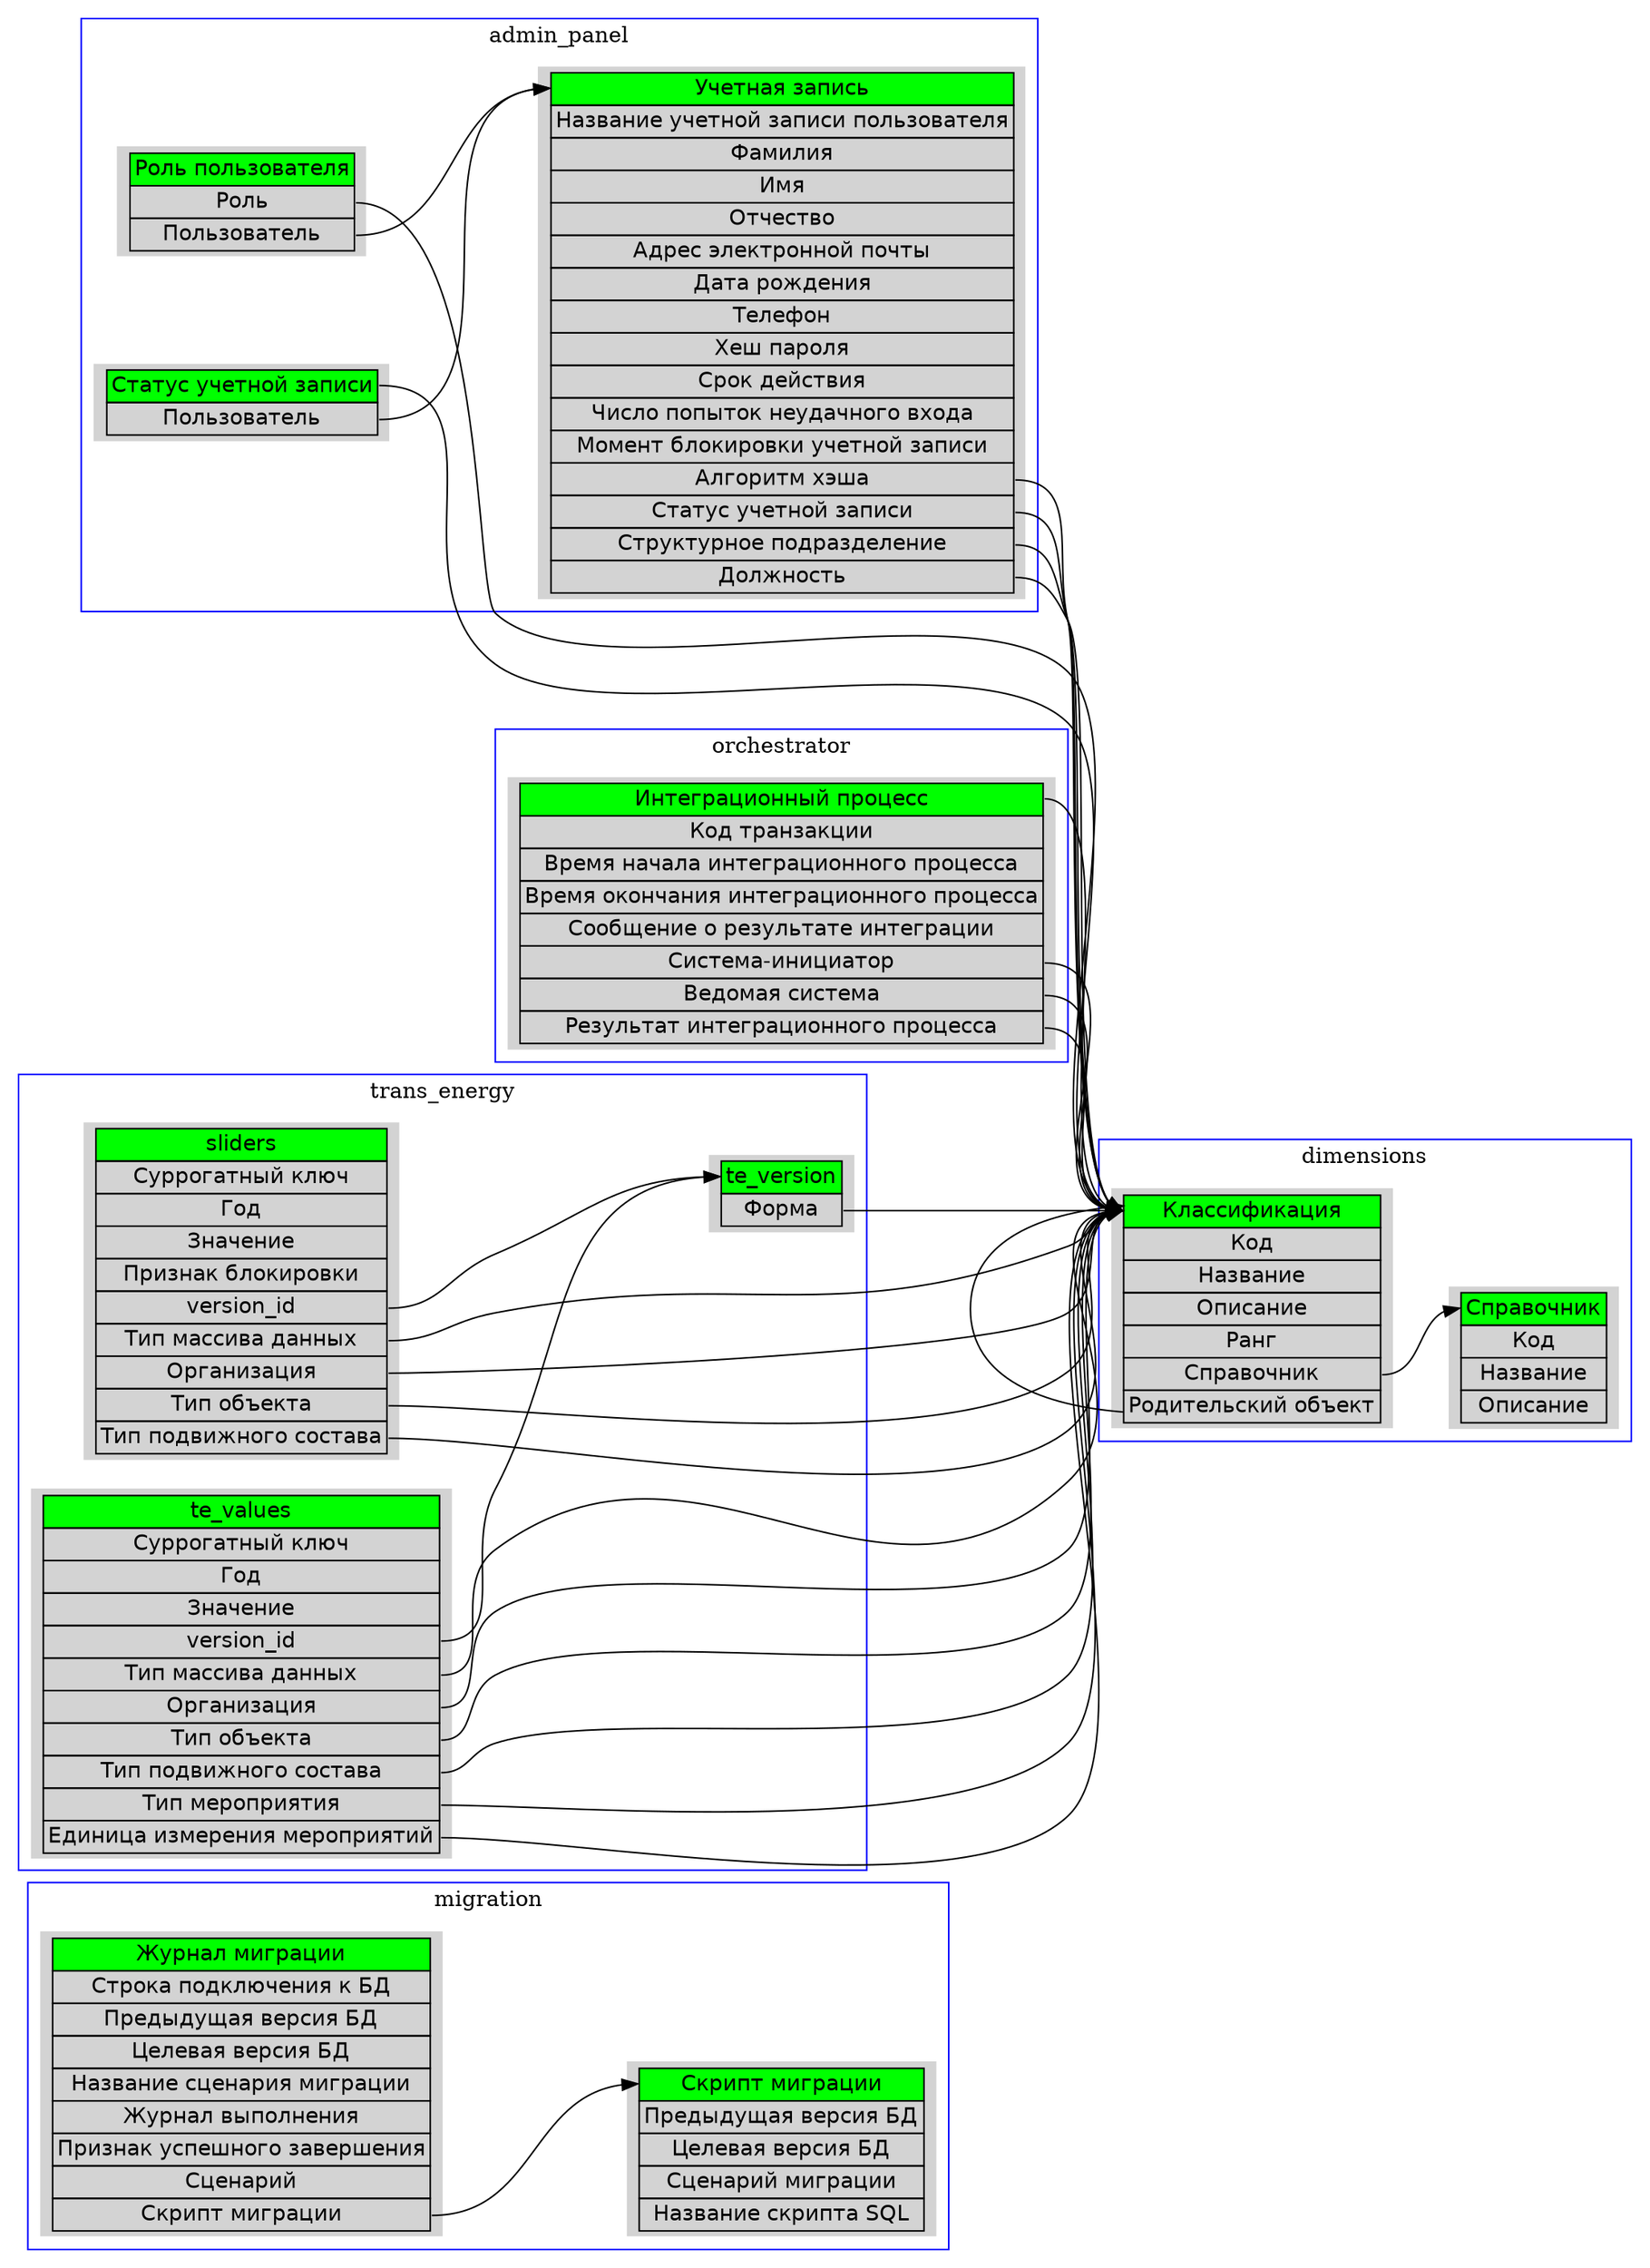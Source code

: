 digraph logic_model {
	graph [layout=dot rankdir=LR ratio=auto]
	node [fontname=Helvetica]
	subgraph cluster_0 {
		node [shape=plaintext style=filled]
		color=blue
		label=migration
	}
	subgraph cluster_0 {
		node [shape=plaintext style=filled]
		color=blue
		label=migration
		"Журнал миграции" [label=<<TABLE BORDER="0" CELLBORDER="1" CELLSPACING="0"><TR><TD bgcolor="green" PORT="0">Журнал миграции</TD></TR><TR><TD PORT="1">Строка подключения к БД</TD></TR><TR><TD PORT="2">Предыдущая версия БД</TD></TR><TR><TD PORT="3">Целевая версия БД</TD></TR><TR><TD PORT="4">Название сценария миграции</TD></TR><TR><TD PORT="5">Журнал выполнения</TD></TR><TR><TD PORT="6">Признак успешного завершения</TD></TR><TR><TD PORT="7">Сценарий</TD></TR><TR><TD PORT="8">Скрипт миграции</TD></TR></TABLE>>]
		"Скрипт миграции" [label=<<TABLE BORDER="0" CELLBORDER="1" CELLSPACING="0"><TR><TD bgcolor="green" PORT="0">Скрипт миграции</TD></TR><TR><TD PORT="1">Предыдущая версия БД</TD></TR><TR><TD PORT="2">Целевая версия БД</TD></TR><TR><TD PORT="3">Сценарий миграции</TD></TR><TR><TD PORT="4">Название скрипта SQL</TD></TR></TABLE>>]
		"Журнал миграции":8 -> "Скрипт миграции":0
	}
	subgraph cluster_1 {
		node [shape=plaintext style=filled]
		color=blue
		label=dimensions
	}
	subgraph cluster_1 {
		node [shape=plaintext style=filled]
		color=blue
		label=dimensions
		"Классификация" [label=<<TABLE BORDER="0" CELLBORDER="1" CELLSPACING="0"><TR><TD bgcolor="green" PORT="0">Классификация</TD></TR><TR><TD PORT="1">Код</TD></TR><TR><TD PORT="2">Название</TD></TR><TR><TD PORT="3">Описание</TD></TR><TR><TD PORT="4">Ранг</TD></TR><TR><TD PORT="5">Справочник</TD></TR><TR><TD PORT="6">Родительский объект</TD></TR></TABLE>>]
		"Справочник" [label=<<TABLE BORDER="0" CELLBORDER="1" CELLSPACING="0"><TR><TD bgcolor="green" PORT="0">Справочник</TD></TR><TR><TD PORT="1">Код</TD></TR><TR><TD PORT="2">Название</TD></TR><TR><TD PORT="3">Описание</TD></TR></TABLE>>]
		"Классификация":5 -> "Справочник":0
		"Классификация":6 -> "Классификация":0
	}
	subgraph cluster_2 {
		node [shape=plaintext style=filled]
		color=blue
		label=admin_panel
	}
	subgraph cluster_2 {
		node [shape=plaintext style=filled]
		color=blue
		label=admin_panel
		"Учетная запись" [label=<<TABLE BORDER="0" CELLBORDER="1" CELLSPACING="0"><TR><TD bgcolor="green" PORT="0">Учетная запись</TD></TR><TR><TD PORT="1">Название учетной записи пользователя</TD></TR><TR><TD PORT="2">Фамилия</TD></TR><TR><TD PORT="3">Имя</TD></TR><TR><TD PORT="4">Отчество</TD></TR><TR><TD PORT="5">Адрес электронной почты</TD></TR><TR><TD PORT="6">Дата рождения</TD></TR><TR><TD PORT="7">Телефон</TD></TR><TR><TD PORT="8">Хеш пароля</TD></TR><TR><TD PORT="9">Срок действия</TD></TR><TR><TD PORT="10">Число попыток неудачного входа</TD></TR><TR><TD PORT="11">Момент блокировки учетной записи</TD></TR><TR><TD PORT="12">Алгоритм хэша</TD></TR><TR><TD PORT="13">Статус учетной записи</TD></TR><TR><TD PORT="14">Структурное подразделение</TD></TR><TR><TD PORT="15">Должность</TD></TR></TABLE>>]
		"Роль пользователя" [label=<<TABLE BORDER="0" CELLBORDER="1" CELLSPACING="0"><TR><TD bgcolor="green" PORT="0">Роль пользователя</TD></TR><TR><TD PORT="1">Роль</TD></TR><TR><TD PORT="2">Пользователь</TD></TR></TABLE>>]
		"Статус учетной записи" [label=<<TABLE BORDER="0" CELLBORDER="1" CELLSPACING="0"><TR><TD bgcolor="green" PORT="0">Статус учетной записи</TD></TR><TR><TD PORT="1">Пользователь</TD></TR></TABLE>>]
		"Учетная запись":12 -> "Классификация":0
		"Учетная запись":13 -> "Классификация":0
		"Учетная запись":14 -> "Классификация":0
		"Учетная запись":15 -> "Классификация":0
		"Роль пользователя":1 -> "Классификация":0
		"Роль пользователя":2 -> "Учетная запись":0
		"Статус учетной записи":0 -> "Классификация":0
		"Статус учетной записи":1 -> "Учетная запись":0
	}
	subgraph cluster_3 {
		node [shape=plaintext style=filled]
		color=blue
		label=orchestrator
	}
	subgraph cluster_3 {
		node [shape=plaintext style=filled]
		color=blue
		label=orchestrator
		"Интеграционный процесс" [label=<<TABLE BORDER="0" CELLBORDER="1" CELLSPACING="0"><TR><TD bgcolor="green" PORT="0">Интеграционный процесс</TD></TR><TR><TD PORT="1">Код транзакции</TD></TR><TR><TD PORT="2">Время начала интеграционного процесса</TD></TR><TR><TD PORT="3">Время окончания интеграционного процесса</TD></TR><TR><TD PORT="4">Сообщение о результате интеграции</TD></TR><TR><TD PORT="5">Система-инициатор</TD></TR><TR><TD PORT="6">Ведомая система</TD></TR><TR><TD PORT="7">Результат интеграционного процесса</TD></TR></TABLE>>]
		"Интеграционный процесс":5 -> "Классификация":0
		"Интеграционный процесс":6 -> "Классификация":0
		"Интеграционный процесс":0 -> "Классификация":0
		"Интеграционный процесс":7 -> "Классификация":0
	}
	subgraph cluster_4 {
		node [shape=plaintext style=filled]
		color=blue
		label=trans_energy
	}
	subgraph cluster_4 {
		node [shape=plaintext style=filled]
		color=blue
		label=trans_energy
		te_version [label=<<TABLE BORDER="0" CELLBORDER="1" CELLSPACING="0"><TR><TD bgcolor="green" PORT="0">te_version</TD></TR><TR><TD PORT="1">Форма</TD></TR></TABLE>>]
		te_values [label=<<TABLE BORDER="0" CELLBORDER="1" CELLSPACING="0"><TR><TD bgcolor="green" PORT="0">te_values</TD></TR><TR><TD PORT="1">Суррогатный ключ</TD></TR><TR><TD PORT="2">Год</TD></TR><TR><TD PORT="3">Значение</TD></TR><TR><TD PORT="4">version_id</TD></TR><TR><TD PORT="5">Тип массива данных</TD></TR><TR><TD PORT="6">Организация</TD></TR><TR><TD PORT="7">Тип объекта</TD></TR><TR><TD PORT="8">Тип подвижного состава</TD></TR><TR><TD PORT="9">Тип мероприятия</TD></TR><TR><TD PORT="10">Единица измерения мероприятий</TD></TR></TABLE>>]
		sliders [label=<<TABLE BORDER="0" CELLBORDER="1" CELLSPACING="0"><TR><TD bgcolor="green" PORT="0">sliders</TD></TR><TR><TD PORT="1">Суррогатный ключ</TD></TR><TR><TD PORT="2">Год</TD></TR><TR><TD PORT="3">Значение</TD></TR><TR><TD PORT="4">Признак блокировки</TD></TR><TR><TD PORT="5">version_id</TD></TR><TR><TD PORT="6">Тип массива данных</TD></TR><TR><TD PORT="7">Организация</TD></TR><TR><TD PORT="8">Тип объекта</TD></TR><TR><TD PORT="9">Тип подвижного состава</TD></TR></TABLE>>]
		te_version:1 -> "Классификация":0
		te_values:4 -> te_version:0
		te_values:5 -> "Классификация":0
		te_values:6 -> "Классификация":0
		te_values:7 -> "Классификация":0
		te_values:8 -> "Классификация":0
		te_values:9 -> "Классификация":0
		te_values:10 -> "Классификация":0
		sliders:5 -> te_version:0
		sliders:6 -> "Классификация":0
		sliders:7 -> "Классификация":0
		sliders:8 -> "Классификация":0
		sliders:9 -> "Классификация":0
	}
}
